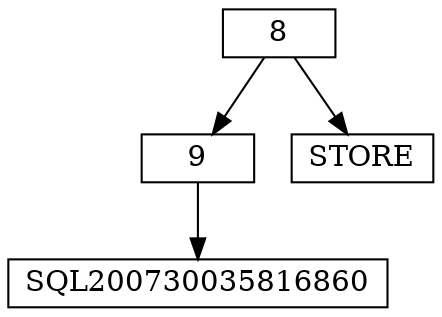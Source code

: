 digraph g {
	node [height=.1 shape=record]
	9 [label=9]
	SQL200730035816860 [label=SQL200730035816860]
	STORE [label=STORE]
	8 -> 9
	9 -> SQL200730035816860
	8 -> STORE
}
